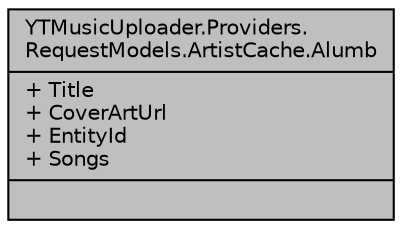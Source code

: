 digraph "YTMusicUploader.Providers.RequestModels.ArtistCache.Alumb"
{
 // LATEX_PDF_SIZE
  edge [fontname="Helvetica",fontsize="10",labelfontname="Helvetica",labelfontsize="10"];
  node [fontname="Helvetica",fontsize="10",shape=record];
  Node1 [label="{YTMusicUploader.Providers.\lRequestModels.ArtistCache.Alumb\n|+ Title\l+ CoverArtUrl\l+ EntityId\l+ Songs\l|}",height=0.2,width=0.4,color="black", fillcolor="grey75", style="filled", fontcolor="black",tooltip=" "];
}
